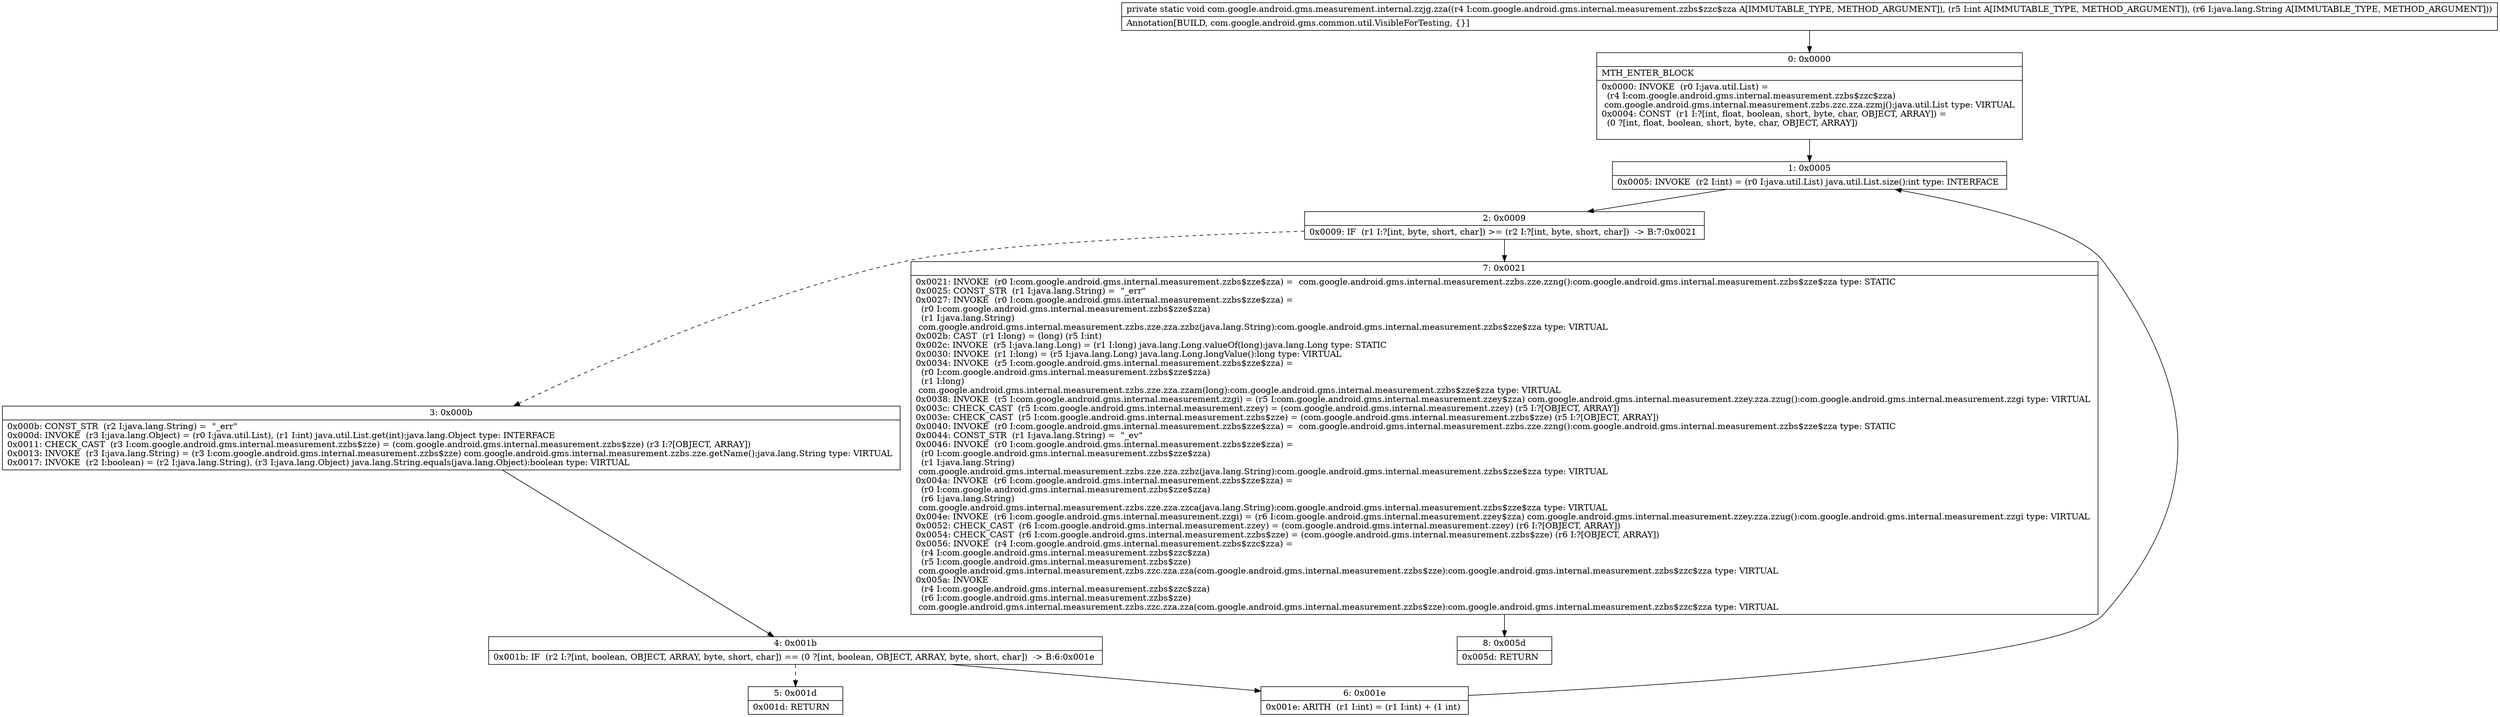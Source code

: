 digraph "CFG forcom.google.android.gms.measurement.internal.zzjg.zza(Lcom\/google\/android\/gms\/internal\/measurement\/zzbs$zzc$zza;ILjava\/lang\/String;)V" {
Node_0 [shape=record,label="{0\:\ 0x0000|MTH_ENTER_BLOCK\l|0x0000: INVOKE  (r0 I:java.util.List) = \l  (r4 I:com.google.android.gms.internal.measurement.zzbs$zzc$zza)\l com.google.android.gms.internal.measurement.zzbs.zzc.zza.zzmj():java.util.List type: VIRTUAL \l0x0004: CONST  (r1 I:?[int, float, boolean, short, byte, char, OBJECT, ARRAY]) = \l  (0 ?[int, float, boolean, short, byte, char, OBJECT, ARRAY])\l \l}"];
Node_1 [shape=record,label="{1\:\ 0x0005|0x0005: INVOKE  (r2 I:int) = (r0 I:java.util.List) java.util.List.size():int type: INTERFACE \l}"];
Node_2 [shape=record,label="{2\:\ 0x0009|0x0009: IF  (r1 I:?[int, byte, short, char]) \>= (r2 I:?[int, byte, short, char])  \-\> B:7:0x0021 \l}"];
Node_3 [shape=record,label="{3\:\ 0x000b|0x000b: CONST_STR  (r2 I:java.lang.String) =  \"_err\" \l0x000d: INVOKE  (r3 I:java.lang.Object) = (r0 I:java.util.List), (r1 I:int) java.util.List.get(int):java.lang.Object type: INTERFACE \l0x0011: CHECK_CAST  (r3 I:com.google.android.gms.internal.measurement.zzbs$zze) = (com.google.android.gms.internal.measurement.zzbs$zze) (r3 I:?[OBJECT, ARRAY]) \l0x0013: INVOKE  (r3 I:java.lang.String) = (r3 I:com.google.android.gms.internal.measurement.zzbs$zze) com.google.android.gms.internal.measurement.zzbs.zze.getName():java.lang.String type: VIRTUAL \l0x0017: INVOKE  (r2 I:boolean) = (r2 I:java.lang.String), (r3 I:java.lang.Object) java.lang.String.equals(java.lang.Object):boolean type: VIRTUAL \l}"];
Node_4 [shape=record,label="{4\:\ 0x001b|0x001b: IF  (r2 I:?[int, boolean, OBJECT, ARRAY, byte, short, char]) == (0 ?[int, boolean, OBJECT, ARRAY, byte, short, char])  \-\> B:6:0x001e \l}"];
Node_5 [shape=record,label="{5\:\ 0x001d|0x001d: RETURN   \l}"];
Node_6 [shape=record,label="{6\:\ 0x001e|0x001e: ARITH  (r1 I:int) = (r1 I:int) + (1 int) \l}"];
Node_7 [shape=record,label="{7\:\ 0x0021|0x0021: INVOKE  (r0 I:com.google.android.gms.internal.measurement.zzbs$zze$zza) =  com.google.android.gms.internal.measurement.zzbs.zze.zzng():com.google.android.gms.internal.measurement.zzbs$zze$zza type: STATIC \l0x0025: CONST_STR  (r1 I:java.lang.String) =  \"_err\" \l0x0027: INVOKE  (r0 I:com.google.android.gms.internal.measurement.zzbs$zze$zza) = \l  (r0 I:com.google.android.gms.internal.measurement.zzbs$zze$zza)\l  (r1 I:java.lang.String)\l com.google.android.gms.internal.measurement.zzbs.zze.zza.zzbz(java.lang.String):com.google.android.gms.internal.measurement.zzbs$zze$zza type: VIRTUAL \l0x002b: CAST  (r1 I:long) = (long) (r5 I:int) \l0x002c: INVOKE  (r5 I:java.lang.Long) = (r1 I:long) java.lang.Long.valueOf(long):java.lang.Long type: STATIC \l0x0030: INVOKE  (r1 I:long) = (r5 I:java.lang.Long) java.lang.Long.longValue():long type: VIRTUAL \l0x0034: INVOKE  (r5 I:com.google.android.gms.internal.measurement.zzbs$zze$zza) = \l  (r0 I:com.google.android.gms.internal.measurement.zzbs$zze$zza)\l  (r1 I:long)\l com.google.android.gms.internal.measurement.zzbs.zze.zza.zzam(long):com.google.android.gms.internal.measurement.zzbs$zze$zza type: VIRTUAL \l0x0038: INVOKE  (r5 I:com.google.android.gms.internal.measurement.zzgi) = (r5 I:com.google.android.gms.internal.measurement.zzey$zza) com.google.android.gms.internal.measurement.zzey.zza.zzug():com.google.android.gms.internal.measurement.zzgi type: VIRTUAL \l0x003c: CHECK_CAST  (r5 I:com.google.android.gms.internal.measurement.zzey) = (com.google.android.gms.internal.measurement.zzey) (r5 I:?[OBJECT, ARRAY]) \l0x003e: CHECK_CAST  (r5 I:com.google.android.gms.internal.measurement.zzbs$zze) = (com.google.android.gms.internal.measurement.zzbs$zze) (r5 I:?[OBJECT, ARRAY]) \l0x0040: INVOKE  (r0 I:com.google.android.gms.internal.measurement.zzbs$zze$zza) =  com.google.android.gms.internal.measurement.zzbs.zze.zzng():com.google.android.gms.internal.measurement.zzbs$zze$zza type: STATIC \l0x0044: CONST_STR  (r1 I:java.lang.String) =  \"_ev\" \l0x0046: INVOKE  (r0 I:com.google.android.gms.internal.measurement.zzbs$zze$zza) = \l  (r0 I:com.google.android.gms.internal.measurement.zzbs$zze$zza)\l  (r1 I:java.lang.String)\l com.google.android.gms.internal.measurement.zzbs.zze.zza.zzbz(java.lang.String):com.google.android.gms.internal.measurement.zzbs$zze$zza type: VIRTUAL \l0x004a: INVOKE  (r6 I:com.google.android.gms.internal.measurement.zzbs$zze$zza) = \l  (r0 I:com.google.android.gms.internal.measurement.zzbs$zze$zza)\l  (r6 I:java.lang.String)\l com.google.android.gms.internal.measurement.zzbs.zze.zza.zzca(java.lang.String):com.google.android.gms.internal.measurement.zzbs$zze$zza type: VIRTUAL \l0x004e: INVOKE  (r6 I:com.google.android.gms.internal.measurement.zzgi) = (r6 I:com.google.android.gms.internal.measurement.zzey$zza) com.google.android.gms.internal.measurement.zzey.zza.zzug():com.google.android.gms.internal.measurement.zzgi type: VIRTUAL \l0x0052: CHECK_CAST  (r6 I:com.google.android.gms.internal.measurement.zzey) = (com.google.android.gms.internal.measurement.zzey) (r6 I:?[OBJECT, ARRAY]) \l0x0054: CHECK_CAST  (r6 I:com.google.android.gms.internal.measurement.zzbs$zze) = (com.google.android.gms.internal.measurement.zzbs$zze) (r6 I:?[OBJECT, ARRAY]) \l0x0056: INVOKE  (r4 I:com.google.android.gms.internal.measurement.zzbs$zzc$zza) = \l  (r4 I:com.google.android.gms.internal.measurement.zzbs$zzc$zza)\l  (r5 I:com.google.android.gms.internal.measurement.zzbs$zze)\l com.google.android.gms.internal.measurement.zzbs.zzc.zza.zza(com.google.android.gms.internal.measurement.zzbs$zze):com.google.android.gms.internal.measurement.zzbs$zzc$zza type: VIRTUAL \l0x005a: INVOKE  \l  (r4 I:com.google.android.gms.internal.measurement.zzbs$zzc$zza)\l  (r6 I:com.google.android.gms.internal.measurement.zzbs$zze)\l com.google.android.gms.internal.measurement.zzbs.zzc.zza.zza(com.google.android.gms.internal.measurement.zzbs$zze):com.google.android.gms.internal.measurement.zzbs$zzc$zza type: VIRTUAL \l}"];
Node_8 [shape=record,label="{8\:\ 0x005d|0x005d: RETURN   \l}"];
MethodNode[shape=record,label="{private static void com.google.android.gms.measurement.internal.zzjg.zza((r4 I:com.google.android.gms.internal.measurement.zzbs$zzc$zza A[IMMUTABLE_TYPE, METHOD_ARGUMENT]), (r5 I:int A[IMMUTABLE_TYPE, METHOD_ARGUMENT]), (r6 I:java.lang.String A[IMMUTABLE_TYPE, METHOD_ARGUMENT]))  | Annotation[BUILD, com.google.android.gms.common.util.VisibleForTesting, \{\}]\l}"];
MethodNode -> Node_0;
Node_0 -> Node_1;
Node_1 -> Node_2;
Node_2 -> Node_3[style=dashed];
Node_2 -> Node_7;
Node_3 -> Node_4;
Node_4 -> Node_5[style=dashed];
Node_4 -> Node_6;
Node_6 -> Node_1;
Node_7 -> Node_8;
}

